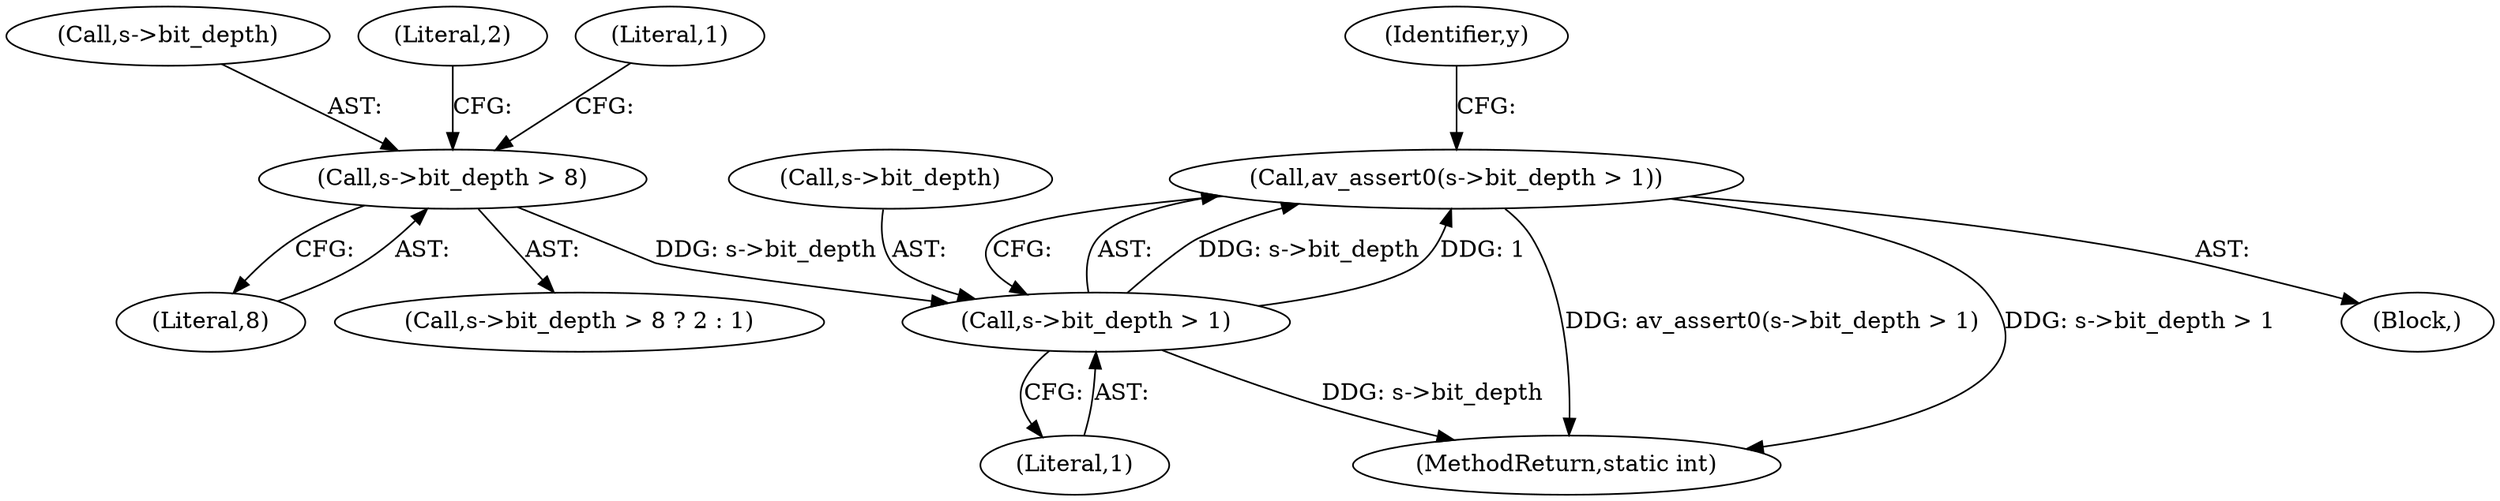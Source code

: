 digraph "0_FFmpeg_e477f09d0b3619f3d29173b2cd593e17e2d1978e@API" {
"1000602" [label="(Call,av_assert0(s->bit_depth > 1))"];
"1000603" [label="(Call,s->bit_depth > 1)"];
"1000585" [label="(Call,s->bit_depth > 8)"];
"1000603" [label="(Call,s->bit_depth > 1)"];
"1000607" [label="(Literal,1)"];
"1000589" [label="(Literal,8)"];
"1000602" [label="(Call,av_assert0(s->bit_depth > 1))"];
"1000604" [label="(Call,s->bit_depth)"];
"1000586" [label="(Call,s->bit_depth)"];
"1000828" [label="(MethodReturn,static int)"];
"1000590" [label="(Literal,2)"];
"1000584" [label="(Call,s->bit_depth > 8 ? 2 : 1)"];
"1000585" [label="(Call,s->bit_depth > 8)"];
"1000591" [label="(Literal,1)"];
"1000580" [label="(Block,)"];
"1000610" [label="(Identifier,y)"];
"1000602" -> "1000580"  [label="AST: "];
"1000602" -> "1000603"  [label="CFG: "];
"1000603" -> "1000602"  [label="AST: "];
"1000610" -> "1000602"  [label="CFG: "];
"1000602" -> "1000828"  [label="DDG: av_assert0(s->bit_depth > 1)"];
"1000602" -> "1000828"  [label="DDG: s->bit_depth > 1"];
"1000603" -> "1000602"  [label="DDG: s->bit_depth"];
"1000603" -> "1000602"  [label="DDG: 1"];
"1000603" -> "1000607"  [label="CFG: "];
"1000604" -> "1000603"  [label="AST: "];
"1000607" -> "1000603"  [label="AST: "];
"1000603" -> "1000828"  [label="DDG: s->bit_depth"];
"1000585" -> "1000603"  [label="DDG: s->bit_depth"];
"1000585" -> "1000584"  [label="AST: "];
"1000585" -> "1000589"  [label="CFG: "];
"1000586" -> "1000585"  [label="AST: "];
"1000589" -> "1000585"  [label="AST: "];
"1000590" -> "1000585"  [label="CFG: "];
"1000591" -> "1000585"  [label="CFG: "];
}
